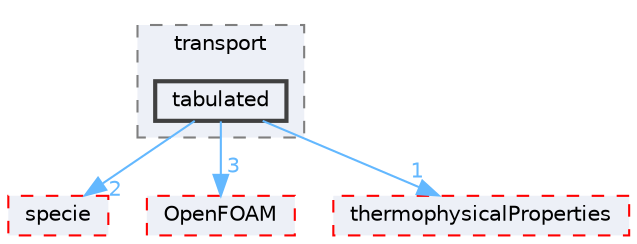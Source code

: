 digraph "src/thermophysicalModels/solidSpecie/transport/tabulated"
{
 // LATEX_PDF_SIZE
  bgcolor="transparent";
  edge [fontname=Helvetica,fontsize=10,labelfontname=Helvetica,labelfontsize=10];
  node [fontname=Helvetica,fontsize=10,shape=box,height=0.2,width=0.4];
  compound=true
  subgraph clusterdir_bf3bd911c64212434fe120712945dd80 {
    graph [ bgcolor="#edf0f7", pencolor="grey50", label="transport", fontname=Helvetica,fontsize=10 style="filled,dashed", URL="dir_bf3bd911c64212434fe120712945dd80.html",tooltip=""]
  dir_bd416e24096287a965a3c269ef4d98f3 [label="tabulated", fillcolor="#edf0f7", color="grey25", style="filled,bold", URL="dir_bd416e24096287a965a3c269ef4d98f3.html",tooltip=""];
  }
  dir_5c4bf53b114f4c9237cd4ef0431fc9bd [label="specie", fillcolor="#edf0f7", color="red", style="filled,dashed", URL="dir_5c4bf53b114f4c9237cd4ef0431fc9bd.html",tooltip=""];
  dir_c5473ff19b20e6ec4dfe5c310b3778a8 [label="OpenFOAM", fillcolor="#edf0f7", color="red", style="filled,dashed", URL="dir_c5473ff19b20e6ec4dfe5c310b3778a8.html",tooltip=""];
  dir_e18d608ec106eacfb005ee36ef0e1b8f [label="thermophysicalProperties", fillcolor="#edf0f7", color="red", style="filled,dashed", URL="dir_e18d608ec106eacfb005ee36ef0e1b8f.html",tooltip=""];
  dir_bd416e24096287a965a3c269ef4d98f3->dir_5c4bf53b114f4c9237cd4ef0431fc9bd [headlabel="2", labeldistance=1.5 headhref="dir_003950_003683.html" href="dir_003950_003683.html" color="steelblue1" fontcolor="steelblue1"];
  dir_bd416e24096287a965a3c269ef4d98f3->dir_c5473ff19b20e6ec4dfe5c310b3778a8 [headlabel="3", labeldistance=1.5 headhref="dir_003950_002695.html" href="dir_003950_002695.html" color="steelblue1" fontcolor="steelblue1"];
  dir_bd416e24096287a965a3c269ef4d98f3->dir_e18d608ec106eacfb005ee36ef0e1b8f [headlabel="1", labeldistance=1.5 headhref="dir_003950_004023.html" href="dir_003950_004023.html" color="steelblue1" fontcolor="steelblue1"];
}
